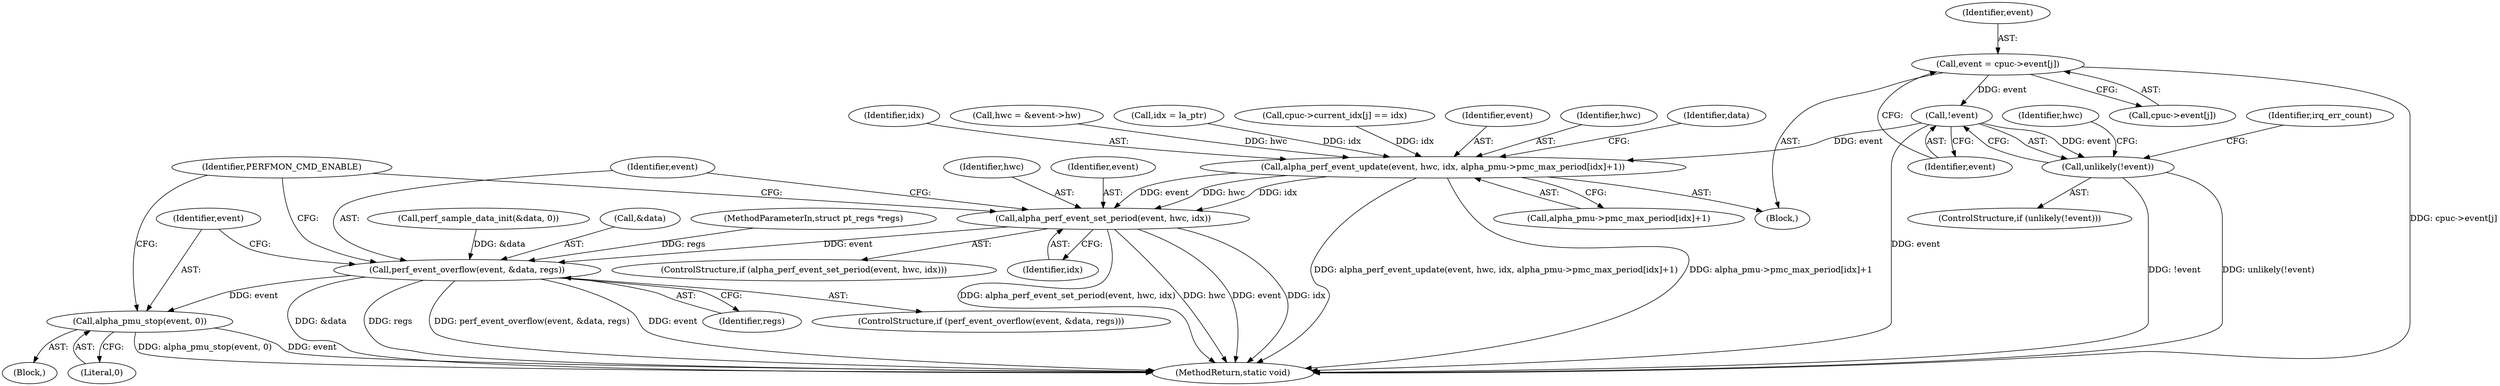 digraph "0_linux_a8b0ca17b80e92faab46ee7179ba9e99ccb61233@array" {
"1000190" [label="(Call,event = cpuc->event[j])"];
"1000199" [label="(Call,!event)"];
"1000198" [label="(Call,unlikely(!event))"];
"1000219" [label="(Call,alpha_perf_event_update(event, hwc, idx, alpha_pmu->pmc_max_period[idx]+1))"];
"1000240" [label="(Call,alpha_perf_event_set_period(event, hwc, idx))"];
"1000246" [label="(Call,perf_event_overflow(event, &data, regs))"];
"1000252" [label="(Call,alpha_pmu_stop(event, 0))"];
"1000197" [label="(ControlStructure,if (unlikely(!event)))"];
"1000242" [label="(Identifier,hwc)"];
"1000198" [label="(Call,unlikely(!event))"];
"1000250" [label="(Identifier,regs)"];
"1000243" [label="(Identifier,idx)"];
"1000220" [label="(Identifier,event)"];
"1000247" [label="(Identifier,event)"];
"1000221" [label="(Identifier,hwc)"];
"1000246" [label="(Call,perf_event_overflow(event, &data, regs))"];
"1000151" [label="(Call,perf_sample_data_init(&data, 0))"];
"1000191" [label="(Identifier,event)"];
"1000232" [label="(Identifier,data)"];
"1000223" [label="(Call,alpha_pmu->pmc_max_period[idx]+1)"];
"1000256" [label="(Identifier,PERFMON_CMD_ENABLE)"];
"1000252" [label="(Call,alpha_pmu_stop(event, 0))"];
"1000222" [label="(Identifier,idx)"];
"1000248" [label="(Call,&data)"];
"1000109" [label="(Block,)"];
"1000213" [label="(Call,hwc = &event->hw)"];
"1000251" [label="(Block,)"];
"1000190" [label="(Call,event = cpuc->event[j])"];
"1000219" [label="(Call,alpha_perf_event_update(event, hwc, idx, alpha_pmu->pmc_max_period[idx]+1))"];
"1000148" [label="(Call,idx = la_ptr)"];
"1000214" [label="(Identifier,hwc)"];
"1000108" [label="(MethodParameterIn,struct pt_regs *regs)"];
"1000203" [label="(Identifier,irq_err_count)"];
"1000200" [label="(Identifier,event)"];
"1000245" [label="(ControlStructure,if (perf_event_overflow(event, &data, regs)))"];
"1000240" [label="(Call,alpha_perf_event_set_period(event, hwc, idx))"];
"1000168" [label="(Call,cpuc->current_idx[j] == idx)"];
"1000241" [label="(Identifier,event)"];
"1000253" [label="(Identifier,event)"];
"1000192" [label="(Call,cpuc->event[j])"];
"1000261" [label="(MethodReturn,static void)"];
"1000199" [label="(Call,!event)"];
"1000239" [label="(ControlStructure,if (alpha_perf_event_set_period(event, hwc, idx)))"];
"1000254" [label="(Literal,0)"];
"1000190" -> "1000109"  [label="AST: "];
"1000190" -> "1000192"  [label="CFG: "];
"1000191" -> "1000190"  [label="AST: "];
"1000192" -> "1000190"  [label="AST: "];
"1000200" -> "1000190"  [label="CFG: "];
"1000190" -> "1000261"  [label="DDG: cpuc->event[j]"];
"1000190" -> "1000199"  [label="DDG: event"];
"1000199" -> "1000198"  [label="AST: "];
"1000199" -> "1000200"  [label="CFG: "];
"1000200" -> "1000199"  [label="AST: "];
"1000198" -> "1000199"  [label="CFG: "];
"1000199" -> "1000261"  [label="DDG: event"];
"1000199" -> "1000198"  [label="DDG: event"];
"1000199" -> "1000219"  [label="DDG: event"];
"1000198" -> "1000197"  [label="AST: "];
"1000203" -> "1000198"  [label="CFG: "];
"1000214" -> "1000198"  [label="CFG: "];
"1000198" -> "1000261"  [label="DDG: !event"];
"1000198" -> "1000261"  [label="DDG: unlikely(!event)"];
"1000219" -> "1000109"  [label="AST: "];
"1000219" -> "1000223"  [label="CFG: "];
"1000220" -> "1000219"  [label="AST: "];
"1000221" -> "1000219"  [label="AST: "];
"1000222" -> "1000219"  [label="AST: "];
"1000223" -> "1000219"  [label="AST: "];
"1000232" -> "1000219"  [label="CFG: "];
"1000219" -> "1000261"  [label="DDG: alpha_perf_event_update(event, hwc, idx, alpha_pmu->pmc_max_period[idx]+1)"];
"1000219" -> "1000261"  [label="DDG: alpha_pmu->pmc_max_period[idx]+1"];
"1000213" -> "1000219"  [label="DDG: hwc"];
"1000148" -> "1000219"  [label="DDG: idx"];
"1000168" -> "1000219"  [label="DDG: idx"];
"1000219" -> "1000240"  [label="DDG: event"];
"1000219" -> "1000240"  [label="DDG: hwc"];
"1000219" -> "1000240"  [label="DDG: idx"];
"1000240" -> "1000239"  [label="AST: "];
"1000240" -> "1000243"  [label="CFG: "];
"1000241" -> "1000240"  [label="AST: "];
"1000242" -> "1000240"  [label="AST: "];
"1000243" -> "1000240"  [label="AST: "];
"1000247" -> "1000240"  [label="CFG: "];
"1000256" -> "1000240"  [label="CFG: "];
"1000240" -> "1000261"  [label="DDG: alpha_perf_event_set_period(event, hwc, idx)"];
"1000240" -> "1000261"  [label="DDG: hwc"];
"1000240" -> "1000261"  [label="DDG: event"];
"1000240" -> "1000261"  [label="DDG: idx"];
"1000240" -> "1000246"  [label="DDG: event"];
"1000246" -> "1000245"  [label="AST: "];
"1000246" -> "1000250"  [label="CFG: "];
"1000247" -> "1000246"  [label="AST: "];
"1000248" -> "1000246"  [label="AST: "];
"1000250" -> "1000246"  [label="AST: "];
"1000253" -> "1000246"  [label="CFG: "];
"1000256" -> "1000246"  [label="CFG: "];
"1000246" -> "1000261"  [label="DDG: &data"];
"1000246" -> "1000261"  [label="DDG: regs"];
"1000246" -> "1000261"  [label="DDG: perf_event_overflow(event, &data, regs)"];
"1000246" -> "1000261"  [label="DDG: event"];
"1000151" -> "1000246"  [label="DDG: &data"];
"1000108" -> "1000246"  [label="DDG: regs"];
"1000246" -> "1000252"  [label="DDG: event"];
"1000252" -> "1000251"  [label="AST: "];
"1000252" -> "1000254"  [label="CFG: "];
"1000253" -> "1000252"  [label="AST: "];
"1000254" -> "1000252"  [label="AST: "];
"1000256" -> "1000252"  [label="CFG: "];
"1000252" -> "1000261"  [label="DDG: event"];
"1000252" -> "1000261"  [label="DDG: alpha_pmu_stop(event, 0)"];
}
